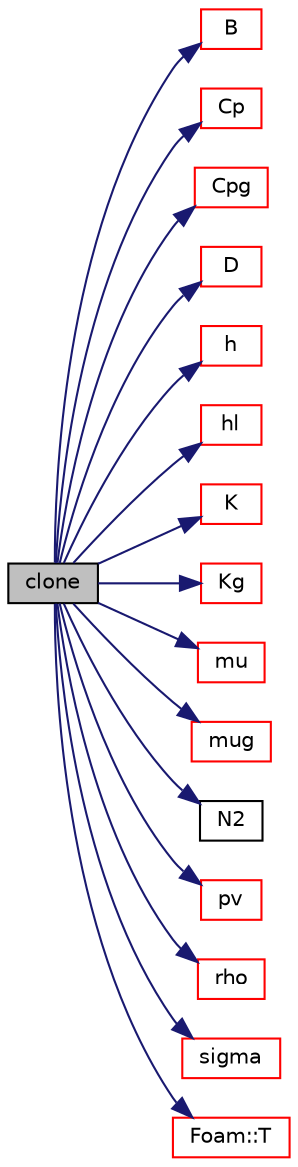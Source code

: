 digraph "clone"
{
  bgcolor="transparent";
  edge [fontname="Helvetica",fontsize="10",labelfontname="Helvetica",labelfontsize="10"];
  node [fontname="Helvetica",fontsize="10",shape=record];
  rankdir="LR";
  Node13 [label="clone",height=0.2,width=0.4,color="black", fillcolor="grey75", style="filled", fontcolor="black"];
  Node13 -> Node14 [color="midnightblue",fontsize="10",style="solid",fontname="Helvetica"];
  Node14 [label="B",height=0.2,width=0.4,color="red",URL="$a31297.html#a1f9ff94e737d2e0a47f334e31b94419e",tooltip="Second Virial Coefficient [m^3/kg]. "];
  Node13 -> Node20 [color="midnightblue",fontsize="10",style="solid",fontname="Helvetica"];
  Node20 [label="Cp",height=0.2,width=0.4,color="red",URL="$a31297.html#aa3c6db57b3c2349f7078463fda391158",tooltip="Liquid heat capacity [J/(kg K)]. "];
  Node13 -> Node22 [color="midnightblue",fontsize="10",style="solid",fontname="Helvetica"];
  Node22 [label="Cpg",height=0.2,width=0.4,color="red",URL="$a31297.html#a48ab15b6063e624713e5ab1589544ce2",tooltip="Ideal gas heat capacity [J/(kg K)]. "];
  Node13 -> Node27 [color="midnightblue",fontsize="10",style="solid",fontname="Helvetica"];
  Node27 [label="D",height=0.2,width=0.4,color="red",URL="$a31297.html#a2e708bd90b5d9eb44d555510967a8f81",tooltip="Vapour diffussivity [m2/s]. "];
  Node13 -> Node29 [color="midnightblue",fontsize="10",style="solid",fontname="Helvetica"];
  Node29 [label="h",height=0.2,width=0.4,color="red",URL="$a31297.html#a3569c4af4ca72f884acbec9ca4128db0",tooltip="Liquid Enthalpy [J/(kg)]. "];
  Node13 -> Node30 [color="midnightblue",fontsize="10",style="solid",fontname="Helvetica"];
  Node30 [label="hl",height=0.2,width=0.4,color="red",URL="$a31297.html#ad6dc578c5da8eaae2169eabdb869b649",tooltip="Heat of vapourisation [J/kg]. "];
  Node13 -> Node32 [color="midnightblue",fontsize="10",style="solid",fontname="Helvetica"];
  Node32 [label="K",height=0.2,width=0.4,color="red",URL="$a31297.html#a4235213634c8d43b1fc07fb29eaf6164",tooltip="Liquid thermal conductivity [W/(m K)]. "];
  Node13 -> Node33 [color="midnightblue",fontsize="10",style="solid",fontname="Helvetica"];
  Node33 [label="Kg",height=0.2,width=0.4,color="red",URL="$a31297.html#af943d8a0d2af0f039beb149978ad6abf",tooltip="Vapour thermal conductivity [W/(m K)]. "];
  Node13 -> Node35 [color="midnightblue",fontsize="10",style="solid",fontname="Helvetica"];
  Node35 [label="mu",height=0.2,width=0.4,color="red",URL="$a31297.html#a3e54dc6e2f8afb3cc8db22c54511fc36",tooltip="Liquid viscosity [Pa s]. "];
  Node13 -> Node39 [color="midnightblue",fontsize="10",style="solid",fontname="Helvetica"];
  Node39 [label="mug",height=0.2,width=0.4,color="red",URL="$a31297.html#aaf3a574f039cec15a76444a0d0502cef",tooltip="Vapour viscosity [Pa s]. "];
  Node13 -> Node40 [color="midnightblue",fontsize="10",style="solid",fontname="Helvetica"];
  Node40 [label="N2",height=0.2,width=0.4,color="black",URL="$a31297.html#ac7b28484e399e3cf9e9b3032be1d36c4",tooltip="Construct null. "];
  Node13 -> Node41 [color="midnightblue",fontsize="10",style="solid",fontname="Helvetica"];
  Node41 [label="pv",height=0.2,width=0.4,color="red",URL="$a31297.html#ab6c48215446173bc01773d033ac8e337",tooltip="Vapour pressure [Pa]. "];
  Node13 -> Node42 [color="midnightblue",fontsize="10",style="solid",fontname="Helvetica"];
  Node42 [label="rho",height=0.2,width=0.4,color="red",URL="$a31297.html#a79793fef0683d35cc934a4d38fb6dbee",tooltip="Liquid density [kg/m^3]. "];
  Node13 -> Node44 [color="midnightblue",fontsize="10",style="solid",fontname="Helvetica"];
  Node44 [label="sigma",height=0.2,width=0.4,color="red",URL="$a31297.html#a7cee74aa297ad09087f0abbc7182a2af",tooltip="Surface tension [N/m]. "];
  Node13 -> Node45 [color="midnightblue",fontsize="10",style="solid",fontname="Helvetica"];
  Node45 [label="Foam::T",height=0.2,width=0.4,color="red",URL="$a21851.html#ae57fda0abb14bb0944947c463c6e09d4"];
}
